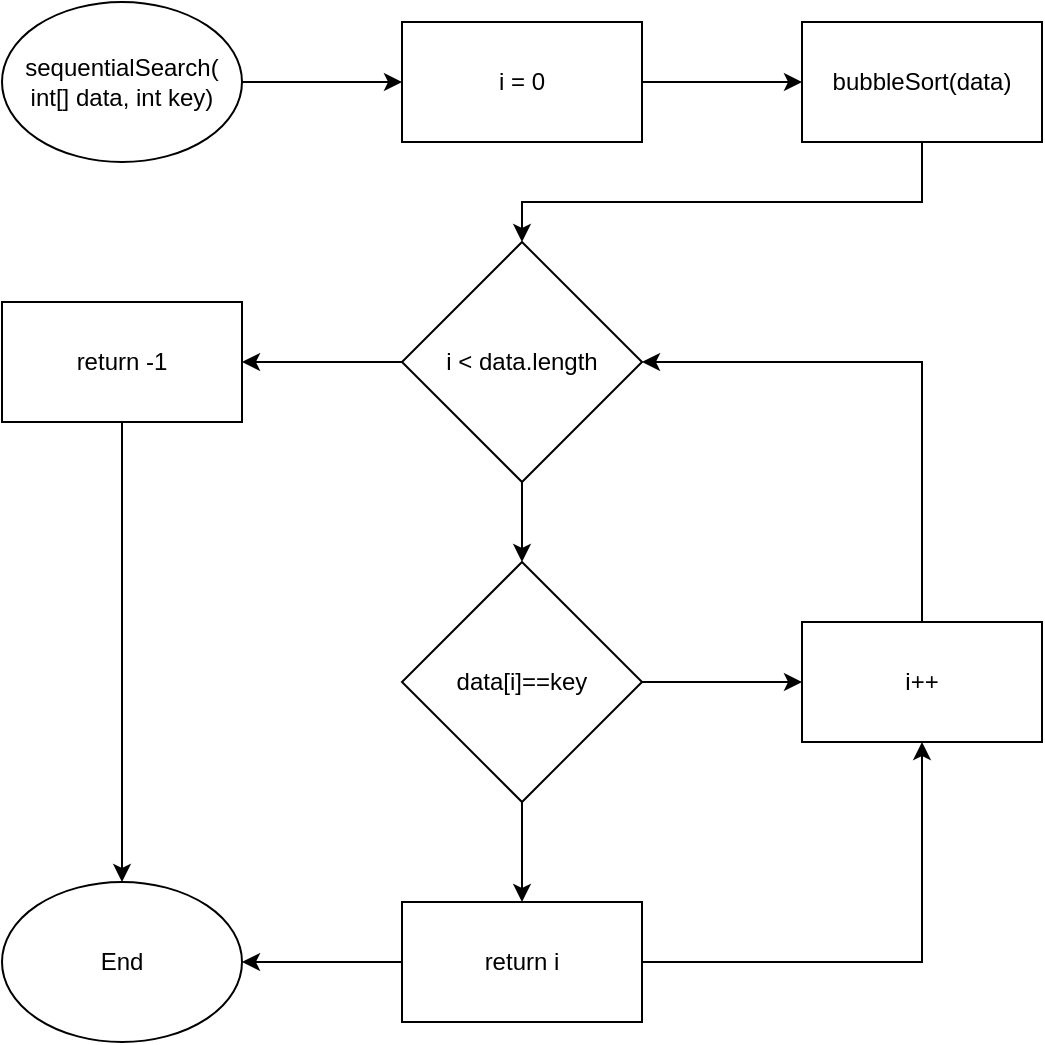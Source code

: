 <mxfile version="20.8.20" type="device" pages="3"><diagram name="SequentialSearch" id="vscjqrQ3tjcmBpx6fPYc"><mxGraphModel dx="712" dy="754" grid="1" gridSize="10" guides="1" tooltips="1" connect="1" arrows="1" fold="1" page="1" pageScale="1" pageWidth="850" pageHeight="1100" math="0" shadow="0"><root><mxCell id="0"/><mxCell id="1" parent="0"/><mxCell id="WiQd5E1gAr-TqtrYndta-8" style="edgeStyle=orthogonalEdgeStyle;rounded=0;orthogonalLoop=1;jettySize=auto;html=1;" edge="1" parent="1" source="WiQd5E1gAr-TqtrYndta-1" target="WiQd5E1gAr-TqtrYndta-2"><mxGeometry relative="1" as="geometry"/></mxCell><mxCell id="WiQd5E1gAr-TqtrYndta-1" value="sequentialSearch( int[] data, int key)" style="ellipse;whiteSpace=wrap;html=1;" vertex="1" parent="1"><mxGeometry x="40" y="40" width="120" height="80" as="geometry"/></mxCell><mxCell id="WiQd5E1gAr-TqtrYndta-9" style="edgeStyle=orthogonalEdgeStyle;rounded=0;orthogonalLoop=1;jettySize=auto;html=1;entryX=0;entryY=0.5;entryDx=0;entryDy=0;" edge="1" parent="1" source="WiQd5E1gAr-TqtrYndta-2" target="RkAnx68uT4gAbb9XeDh_-1"><mxGeometry relative="1" as="geometry"/></mxCell><mxCell id="WiQd5E1gAr-TqtrYndta-2" value="i = 0" style="rounded=0;whiteSpace=wrap;html=1;" vertex="1" parent="1"><mxGeometry x="240" y="50" width="120" height="60" as="geometry"/></mxCell><mxCell id="WiQd5E1gAr-TqtrYndta-10" style="edgeStyle=orthogonalEdgeStyle;rounded=0;orthogonalLoop=1;jettySize=auto;html=1;entryX=0.5;entryY=0;entryDx=0;entryDy=0;" edge="1" parent="1" source="WiQd5E1gAr-TqtrYndta-3" target="WiQd5E1gAr-TqtrYndta-4"><mxGeometry relative="1" as="geometry"/></mxCell><mxCell id="WiQd5E1gAr-TqtrYndta-16" style="edgeStyle=orthogonalEdgeStyle;rounded=0;orthogonalLoop=1;jettySize=auto;html=1;entryX=1;entryY=0.5;entryDx=0;entryDy=0;" edge="1" parent="1" source="WiQd5E1gAr-TqtrYndta-3" target="WiQd5E1gAr-TqtrYndta-15"><mxGeometry relative="1" as="geometry"/></mxCell><mxCell id="WiQd5E1gAr-TqtrYndta-3" value="i &amp;lt; data.length" style="rhombus;whiteSpace=wrap;html=1;" vertex="1" parent="1"><mxGeometry x="240" y="160" width="120" height="120" as="geometry"/></mxCell><mxCell id="WiQd5E1gAr-TqtrYndta-11" style="edgeStyle=orthogonalEdgeStyle;rounded=0;orthogonalLoop=1;jettySize=auto;html=1;entryX=0.5;entryY=0;entryDx=0;entryDy=0;" edge="1" parent="1" source="WiQd5E1gAr-TqtrYndta-4" target="WiQd5E1gAr-TqtrYndta-7"><mxGeometry relative="1" as="geometry"/></mxCell><mxCell id="WiQd5E1gAr-TqtrYndta-13" style="edgeStyle=orthogonalEdgeStyle;rounded=0;orthogonalLoop=1;jettySize=auto;html=1;entryX=0;entryY=0.5;entryDx=0;entryDy=0;" edge="1" parent="1" source="WiQd5E1gAr-TqtrYndta-4" target="WiQd5E1gAr-TqtrYndta-6"><mxGeometry relative="1" as="geometry"/></mxCell><mxCell id="WiQd5E1gAr-TqtrYndta-4" value="data[i]==key" style="rhombus;whiteSpace=wrap;html=1;" vertex="1" parent="1"><mxGeometry x="240" y="320" width="120" height="120" as="geometry"/></mxCell><mxCell id="WiQd5E1gAr-TqtrYndta-14" style="edgeStyle=orthogonalEdgeStyle;rounded=0;orthogonalLoop=1;jettySize=auto;html=1;entryX=1;entryY=0.5;entryDx=0;entryDy=0;" edge="1" parent="1" source="WiQd5E1gAr-TqtrYndta-6" target="WiQd5E1gAr-TqtrYndta-3"><mxGeometry relative="1" as="geometry"><Array as="points"><mxPoint x="500" y="220"/></Array></mxGeometry></mxCell><mxCell id="WiQd5E1gAr-TqtrYndta-6" value="i++" style="rounded=0;whiteSpace=wrap;html=1;" vertex="1" parent="1"><mxGeometry x="440" y="350" width="120" height="60" as="geometry"/></mxCell><mxCell id="WiQd5E1gAr-TqtrYndta-12" style="edgeStyle=orthogonalEdgeStyle;rounded=0;orthogonalLoop=1;jettySize=auto;html=1;entryX=0.5;entryY=1;entryDx=0;entryDy=0;" edge="1" parent="1" source="WiQd5E1gAr-TqtrYndta-7" target="WiQd5E1gAr-TqtrYndta-6"><mxGeometry relative="1" as="geometry"><mxPoint x="470" y="470" as="targetPoint"/><Array as="points"><mxPoint x="500" y="520"/></Array></mxGeometry></mxCell><mxCell id="WiQd5E1gAr-TqtrYndta-20" style="edgeStyle=orthogonalEdgeStyle;rounded=0;orthogonalLoop=1;jettySize=auto;html=1;entryX=1;entryY=0.5;entryDx=0;entryDy=0;" edge="1" parent="1" source="WiQd5E1gAr-TqtrYndta-7" target="WiQd5E1gAr-TqtrYndta-19"><mxGeometry relative="1" as="geometry"/></mxCell><mxCell id="WiQd5E1gAr-TqtrYndta-7" value="return i" style="rounded=0;whiteSpace=wrap;html=1;" vertex="1" parent="1"><mxGeometry x="240" y="490" width="120" height="60" as="geometry"/></mxCell><mxCell id="WiQd5E1gAr-TqtrYndta-21" style="edgeStyle=orthogonalEdgeStyle;rounded=0;orthogonalLoop=1;jettySize=auto;html=1;entryX=0.5;entryY=0;entryDx=0;entryDy=0;" edge="1" parent="1" source="WiQd5E1gAr-TqtrYndta-15" target="WiQd5E1gAr-TqtrYndta-19"><mxGeometry relative="1" as="geometry"/></mxCell><mxCell id="WiQd5E1gAr-TqtrYndta-15" value="return -1" style="rounded=0;whiteSpace=wrap;html=1;" vertex="1" parent="1"><mxGeometry x="40" y="190" width="120" height="60" as="geometry"/></mxCell><mxCell id="WiQd5E1gAr-TqtrYndta-19" value="End" style="ellipse;whiteSpace=wrap;html=1;" vertex="1" parent="1"><mxGeometry x="40" y="480" width="120" height="80" as="geometry"/></mxCell><mxCell id="RkAnx68uT4gAbb9XeDh_-2" style="edgeStyle=orthogonalEdgeStyle;rounded=0;orthogonalLoop=1;jettySize=auto;html=1;entryX=0.5;entryY=0;entryDx=0;entryDy=0;" edge="1" parent="1" source="RkAnx68uT4gAbb9XeDh_-1" target="WiQd5E1gAr-TqtrYndta-3"><mxGeometry relative="1" as="geometry"><Array as="points"><mxPoint x="500" y="140"/><mxPoint x="300" y="140"/></Array></mxGeometry></mxCell><mxCell id="RkAnx68uT4gAbb9XeDh_-1" value="bubbleSort(data)" style="rounded=0;whiteSpace=wrap;html=1;" vertex="1" parent="1"><mxGeometry x="440" y="50" width="120" height="60" as="geometry"/></mxCell></root></mxGraphModel></diagram><diagram id="YgtOeKnlEmGbkjkurk3W" name="BinarySearch"><mxGraphModel dx="1674" dy="764" grid="1" gridSize="10" guides="1" tooltips="1" connect="1" arrows="1" fold="1" page="1" pageScale="1" pageWidth="850" pageHeight="1100" math="0" shadow="0"><root><mxCell id="0"/><mxCell id="1" parent="0"/><mxCell id="GmiOobBpm-0JKoqaMee--16" style="edgeStyle=orthogonalEdgeStyle;rounded=0;orthogonalLoop=1;jettySize=auto;html=1;entryX=0;entryY=0.5;entryDx=0;entryDy=0;" edge="1" parent="1" source="GmiOobBpm-0JKoqaMee--1" target="GmiOobBpm-0JKoqaMee--2"><mxGeometry relative="1" as="geometry"><Array as="points"><mxPoint x="180" y="80"/><mxPoint x="180" y="80"/></Array></mxGeometry></mxCell><mxCell id="GmiOobBpm-0JKoqaMee--1" value="binarySearch( int[] data, int key)" style="ellipse;whiteSpace=wrap;html=1;" vertex="1" parent="1"><mxGeometry x="40" y="40" width="120" height="80" as="geometry"/></mxCell><mxCell id="GmiOobBpm-0JKoqaMee--17" style="edgeStyle=orthogonalEdgeStyle;rounded=0;orthogonalLoop=1;jettySize=auto;html=1;entryX=0.5;entryY=0;entryDx=0;entryDy=0;" edge="1" parent="1" source="GmiOobBpm-0JKoqaMee--2" target="GmiOobBpm-0JKoqaMee--3"><mxGeometry relative="1" as="geometry"/></mxCell><mxCell id="GmiOobBpm-0JKoqaMee--2" value="int begin = 0,&lt;br&gt;end = data.length-1,&lt;br&gt;middle = 0" style="shape=hexagon;perimeter=hexagonPerimeter2;whiteSpace=wrap;html=1;fixedSize=1;" vertex="1" parent="1"><mxGeometry x="200" y="40" width="120" height="80" as="geometry"/></mxCell><mxCell id="GmiOobBpm-0JKoqaMee--14" style="edgeStyle=orthogonalEdgeStyle;rounded=0;orthogonalLoop=1;jettySize=auto;html=1;entryX=1;entryY=0.5;entryDx=0;entryDy=0;" edge="1" parent="1" source="GmiOobBpm-0JKoqaMee--3" target="GmiOobBpm-0JKoqaMee--12"><mxGeometry relative="1" as="geometry"/></mxCell><mxCell id="GmiOobBpm-0JKoqaMee--18" style="edgeStyle=orthogonalEdgeStyle;rounded=0;orthogonalLoop=1;jettySize=auto;html=1;entryX=0.5;entryY=0;entryDx=0;entryDy=0;" edge="1" parent="1" source="GmiOobBpm-0JKoqaMee--3" target="GmiOobBpm-0JKoqaMee--4"><mxGeometry relative="1" as="geometry"/></mxCell><mxCell id="GmiOobBpm-0JKoqaMee--3" value="begin &amp;lt;= end" style="rhombus;whiteSpace=wrap;html=1;" vertex="1" parent="1"><mxGeometry x="200" y="160" width="120" height="120" as="geometry"/></mxCell><mxCell id="GmiOobBpm-0JKoqaMee--19" style="edgeStyle=orthogonalEdgeStyle;rounded=0;orthogonalLoop=1;jettySize=auto;html=1;entryX=0.5;entryY=0;entryDx=0;entryDy=0;" edge="1" parent="1" source="GmiOobBpm-0JKoqaMee--4" target="GmiOobBpm-0JKoqaMee--5"><mxGeometry relative="1" as="geometry"/></mxCell><mxCell id="GmiOobBpm-0JKoqaMee--4" value="middle =&lt;br&gt;(begin + end) / 2" style="rounded=0;whiteSpace=wrap;html=1;" vertex="1" parent="1"><mxGeometry x="200" y="330" width="120" height="60" as="geometry"/></mxCell><mxCell id="GmiOobBpm-0JKoqaMee--20" style="edgeStyle=orthogonalEdgeStyle;rounded=0;orthogonalLoop=1;jettySize=auto;html=1;entryX=0.5;entryY=0;entryDx=0;entryDy=0;" edge="1" parent="1" source="GmiOobBpm-0JKoqaMee--5" target="GmiOobBpm-0JKoqaMee--6"><mxGeometry relative="1" as="geometry"/></mxCell><mxCell id="GmiOobBpm-0JKoqaMee--21" style="edgeStyle=orthogonalEdgeStyle;rounded=0;orthogonalLoop=1;jettySize=auto;html=1;entryX=1;entryY=0.5;entryDx=0;entryDy=0;" edge="1" parent="1" source="GmiOobBpm-0JKoqaMee--5" target="GmiOobBpm-0JKoqaMee--10"><mxGeometry relative="1" as="geometry"/></mxCell><mxCell id="GmiOobBpm-0JKoqaMee--5" value="data[middle]&lt;br&gt;== &lt;br&gt;key" style="rhombus;whiteSpace=wrap;html=1;" vertex="1" parent="1"><mxGeometry x="200" y="440" width="120" height="120" as="geometry"/></mxCell><mxCell id="GmiOobBpm-0JKoqaMee--22" style="edgeStyle=orthogonalEdgeStyle;rounded=0;orthogonalLoop=1;jettySize=auto;html=1;entryX=1;entryY=0.5;entryDx=0;entryDy=0;" edge="1" parent="1" source="GmiOobBpm-0JKoqaMee--6" target="GmiOobBpm-0JKoqaMee--9"><mxGeometry relative="1" as="geometry"/></mxCell><mxCell id="GmiOobBpm-0JKoqaMee--23" style="edgeStyle=orthogonalEdgeStyle;rounded=0;orthogonalLoop=1;jettySize=auto;html=1;entryX=0;entryY=0.5;entryDx=0;entryDy=0;" edge="1" parent="1" source="GmiOobBpm-0JKoqaMee--6" target="GmiOobBpm-0JKoqaMee--11"><mxGeometry relative="1" as="geometry"><Array as="points"><mxPoint x="320" y="660"/><mxPoint x="320" y="660"/></Array></mxGeometry></mxCell><mxCell id="GmiOobBpm-0JKoqaMee--6" value="key &lt;br&gt;&amp;gt; &lt;br&gt;data[middle]" style="rhombus;whiteSpace=wrap;html=1;" vertex="1" parent="1"><mxGeometry x="200" y="600" width="120" height="120" as="geometry"/></mxCell><mxCell id="GmiOobBpm-0JKoqaMee--25" style="edgeStyle=orthogonalEdgeStyle;rounded=0;orthogonalLoop=1;jettySize=auto;html=1;" edge="1" parent="1" source="GmiOobBpm-0JKoqaMee--9"><mxGeometry relative="1" as="geometry"><mxPoint x="260" y="140" as="targetPoint"/><Array as="points"><mxPoint x="20" y="660"/><mxPoint x="20" y="140"/></Array></mxGeometry></mxCell><mxCell id="GmiOobBpm-0JKoqaMee--9" value="begin = middle + 1" style="rounded=0;whiteSpace=wrap;html=1;" vertex="1" parent="1"><mxGeometry x="40" y="630" width="120" height="60" as="geometry"/></mxCell><mxCell id="GmiOobBpm-0JKoqaMee--24" style="edgeStyle=orthogonalEdgeStyle;rounded=0;orthogonalLoop=1;jettySize=auto;html=1;" edge="1" parent="1" source="GmiOobBpm-0JKoqaMee--10"><mxGeometry relative="1" as="geometry"><mxPoint x="260" y="140" as="targetPoint"/><Array as="points"><mxPoint x="20" y="500"/><mxPoint x="20" y="140"/></Array></mxGeometry></mxCell><mxCell id="GmiOobBpm-0JKoqaMee--10" value="return middle" style="rounded=0;whiteSpace=wrap;html=1;" vertex="1" parent="1"><mxGeometry x="40" y="470" width="120" height="60" as="geometry"/></mxCell><mxCell id="GmiOobBpm-0JKoqaMee--26" style="edgeStyle=orthogonalEdgeStyle;rounded=0;orthogonalLoop=1;jettySize=auto;html=1;" edge="1" parent="1" source="GmiOobBpm-0JKoqaMee--11"><mxGeometry relative="1" as="geometry"><mxPoint x="260" y="140" as="targetPoint"/><Array as="points"><mxPoint x="500" y="660"/><mxPoint x="500" y="140"/></Array></mxGeometry></mxCell><mxCell id="GmiOobBpm-0JKoqaMee--11" value="end = middle - 1" style="rounded=0;whiteSpace=wrap;html=1;" vertex="1" parent="1"><mxGeometry x="360" y="630" width="120" height="60" as="geometry"/></mxCell><mxCell id="GmiOobBpm-0JKoqaMee--15" style="edgeStyle=orthogonalEdgeStyle;rounded=0;orthogonalLoop=1;jettySize=auto;html=1;entryX=0.5;entryY=0;entryDx=0;entryDy=0;" edge="1" parent="1" source="GmiOobBpm-0JKoqaMee--12" target="GmiOobBpm-0JKoqaMee--13"><mxGeometry relative="1" as="geometry"/></mxCell><mxCell id="GmiOobBpm-0JKoqaMee--12" value="return -1" style="rounded=0;whiteSpace=wrap;html=1;" vertex="1" parent="1"><mxGeometry x="40" y="190" width="120" height="60" as="geometry"/></mxCell><mxCell id="GmiOobBpm-0JKoqaMee--13" value="End" style="ellipse;whiteSpace=wrap;html=1;" vertex="1" parent="1"><mxGeometry x="40" y="320" width="120" height="80" as="geometry"/></mxCell></root></mxGraphModel></diagram><diagram id="yle1fsSLk6_IHcsUQ6NH" name="BubbleSort"><mxGraphModel dx="712" dy="754" grid="1" gridSize="10" guides="1" tooltips="1" connect="1" arrows="1" fold="1" page="1" pageScale="1" pageWidth="850" pageHeight="1100" math="0" shadow="0"><root><mxCell id="0"/><mxCell id="1" parent="0"/><mxCell id="fphcvH3vAauFq12tTLnv-15" style="edgeStyle=orthogonalEdgeStyle;rounded=0;orthogonalLoop=1;jettySize=auto;html=1;entryX=1;entryY=0.5;entryDx=0;entryDy=0;" edge="1" parent="1" source="fphcvH3vAauFq12tTLnv-1" target="fphcvH3vAauFq12tTLnv-2"><mxGeometry relative="1" as="geometry"/></mxCell><mxCell id="fphcvH3vAauFq12tTLnv-1" value="bubbleSort( int[] data)" style="ellipse;whiteSpace=wrap;html=1;" vertex="1" parent="1"><mxGeometry x="200" y="40" width="120" height="80" as="geometry"/></mxCell><mxCell id="fphcvH3vAauFq12tTLnv-16" style="edgeStyle=orthogonalEdgeStyle;rounded=0;orthogonalLoop=1;jettySize=auto;html=1;entryX=0.5;entryY=0;entryDx=0;entryDy=0;" edge="1" parent="1" source="fphcvH3vAauFq12tTLnv-2" target="fphcvH3vAauFq12tTLnv-3"><mxGeometry relative="1" as="geometry"/></mxCell><mxCell id="fphcvH3vAauFq12tTLnv-2" value="int i = 0" style="rounded=0;whiteSpace=wrap;html=1;" vertex="1" parent="1"><mxGeometry x="40" y="50" width="120" height="60" as="geometry"/></mxCell><mxCell id="fphcvH3vAauFq12tTLnv-13" style="edgeStyle=orthogonalEdgeStyle;rounded=0;orthogonalLoop=1;jettySize=auto;html=1;entryX=0;entryY=0.5;entryDx=0;entryDy=0;" edge="1" parent="1" source="fphcvH3vAauFq12tTLnv-3" target="fphcvH3vAauFq12tTLnv-4"><mxGeometry relative="1" as="geometry"/></mxCell><mxCell id="fphcvH3vAauFq12tTLnv-3" value="i &amp;lt;&lt;br&gt;data.length-1" style="rhombus;whiteSpace=wrap;html=1;" vertex="1" parent="1"><mxGeometry x="40" y="160" width="120" height="120" as="geometry"/></mxCell><mxCell id="fphcvH3vAauFq12tTLnv-12" style="edgeStyle=orthogonalEdgeStyle;rounded=0;orthogonalLoop=1;jettySize=auto;html=1;entryX=0.5;entryY=0;entryDx=0;entryDy=0;" edge="1" parent="1" source="fphcvH3vAauFq12tTLnv-4" target="fphcvH3vAauFq12tTLnv-5"><mxGeometry relative="1" as="geometry"/></mxCell><mxCell id="fphcvH3vAauFq12tTLnv-4" value="int j = 0" style="rounded=0;whiteSpace=wrap;html=1;" vertex="1" parent="1"><mxGeometry x="200" y="190" width="120" height="60" as="geometry"/></mxCell><mxCell id="fphcvH3vAauFq12tTLnv-11" style="edgeStyle=orthogonalEdgeStyle;rounded=0;orthogonalLoop=1;jettySize=auto;html=1;entryX=1;entryY=0.5;entryDx=0;entryDy=0;" edge="1" parent="1" source="fphcvH3vAauFq12tTLnv-5" target="fphcvH3vAauFq12tTLnv-10"><mxGeometry relative="1" as="geometry"/></mxCell><mxCell id="fphcvH3vAauFq12tTLnv-20" style="edgeStyle=orthogonalEdgeStyle;rounded=0;orthogonalLoop=1;jettySize=auto;html=1;entryX=0.5;entryY=0;entryDx=0;entryDy=0;" edge="1" parent="1" source="fphcvH3vAauFq12tTLnv-5" target="fphcvH3vAauFq12tTLnv-6"><mxGeometry relative="1" as="geometry"/></mxCell><mxCell id="fphcvH3vAauFq12tTLnv-5" value="j &amp;lt;&lt;br&gt;data.length-1-i" style="rhombus;whiteSpace=wrap;html=1;" vertex="1" parent="1"><mxGeometry x="200" y="320" width="120" height="120" as="geometry"/></mxCell><mxCell id="fphcvH3vAauFq12tTLnv-17" style="edgeStyle=orthogonalEdgeStyle;rounded=0;orthogonalLoop=1;jettySize=auto;html=1;entryX=1;entryY=0.5;entryDx=0;entryDy=0;" edge="1" parent="1" source="fphcvH3vAauFq12tTLnv-6" target="fphcvH3vAauFq12tTLnv-7"><mxGeometry relative="1" as="geometry"/></mxCell><mxCell id="fphcvH3vAauFq12tTLnv-18" style="edgeStyle=orthogonalEdgeStyle;rounded=0;orthogonalLoop=1;jettySize=auto;html=1;entryX=0.5;entryY=0;entryDx=0;entryDy=0;" edge="1" parent="1" source="fphcvH3vAauFq12tTLnv-6" target="fphcvH3vAauFq12tTLnv-8"><mxGeometry relative="1" as="geometry"/></mxCell><mxCell id="fphcvH3vAauFq12tTLnv-6" value="data[j]&lt;br&gt;&amp;gt;&lt;br&gt;data[j+1]" style="rhombus;whiteSpace=wrap;html=1;" vertex="1" parent="1"><mxGeometry x="200" y="480" width="120" height="120" as="geometry"/></mxCell><mxCell id="fphcvH3vAauFq12tTLnv-19" style="edgeStyle=orthogonalEdgeStyle;rounded=0;orthogonalLoop=1;jettySize=auto;html=1;entryX=0;entryY=0.5;entryDx=0;entryDy=0;" edge="1" parent="1" source="fphcvH3vAauFq12tTLnv-7" target="fphcvH3vAauFq12tTLnv-8"><mxGeometry relative="1" as="geometry"><Array as="points"><mxPoint x="100" y="680"/></Array></mxGeometry></mxCell><mxCell id="fphcvH3vAauFq12tTLnv-7" value="int tmp = data[j]&lt;br&gt;data[j] = data[j+1]&lt;br&gt;data[j+1] = tmp" style="rounded=0;whiteSpace=wrap;html=1;" vertex="1" parent="1"><mxGeometry x="40" y="510" width="120" height="60" as="geometry"/></mxCell><mxCell id="fphcvH3vAauFq12tTLnv-9" style="edgeStyle=orthogonalEdgeStyle;rounded=0;orthogonalLoop=1;jettySize=auto;html=1;entryX=1;entryY=0.5;entryDx=0;entryDy=0;" edge="1" parent="1" source="fphcvH3vAauFq12tTLnv-8" target="fphcvH3vAauFq12tTLnv-5"><mxGeometry relative="1" as="geometry"><Array as="points"><mxPoint x="340" y="680"/><mxPoint x="340" y="380"/></Array></mxGeometry></mxCell><mxCell id="fphcvH3vAauFq12tTLnv-8" value="j++" style="rounded=0;whiteSpace=wrap;html=1;" vertex="1" parent="1"><mxGeometry x="200" y="650" width="120" height="60" as="geometry"/></mxCell><mxCell id="fphcvH3vAauFq12tTLnv-14" style="edgeStyle=orthogonalEdgeStyle;rounded=0;orthogonalLoop=1;jettySize=auto;html=1;entryX=0.5;entryY=1;entryDx=0;entryDy=0;" edge="1" parent="1" source="fphcvH3vAauFq12tTLnv-10" target="fphcvH3vAauFq12tTLnv-3"><mxGeometry relative="1" as="geometry"/></mxCell><mxCell id="fphcvH3vAauFq12tTLnv-10" value="i++" style="rounded=0;whiteSpace=wrap;html=1;" vertex="1" parent="1"><mxGeometry x="40" y="350" width="120" height="60" as="geometry"/></mxCell></root></mxGraphModel></diagram></mxfile>
